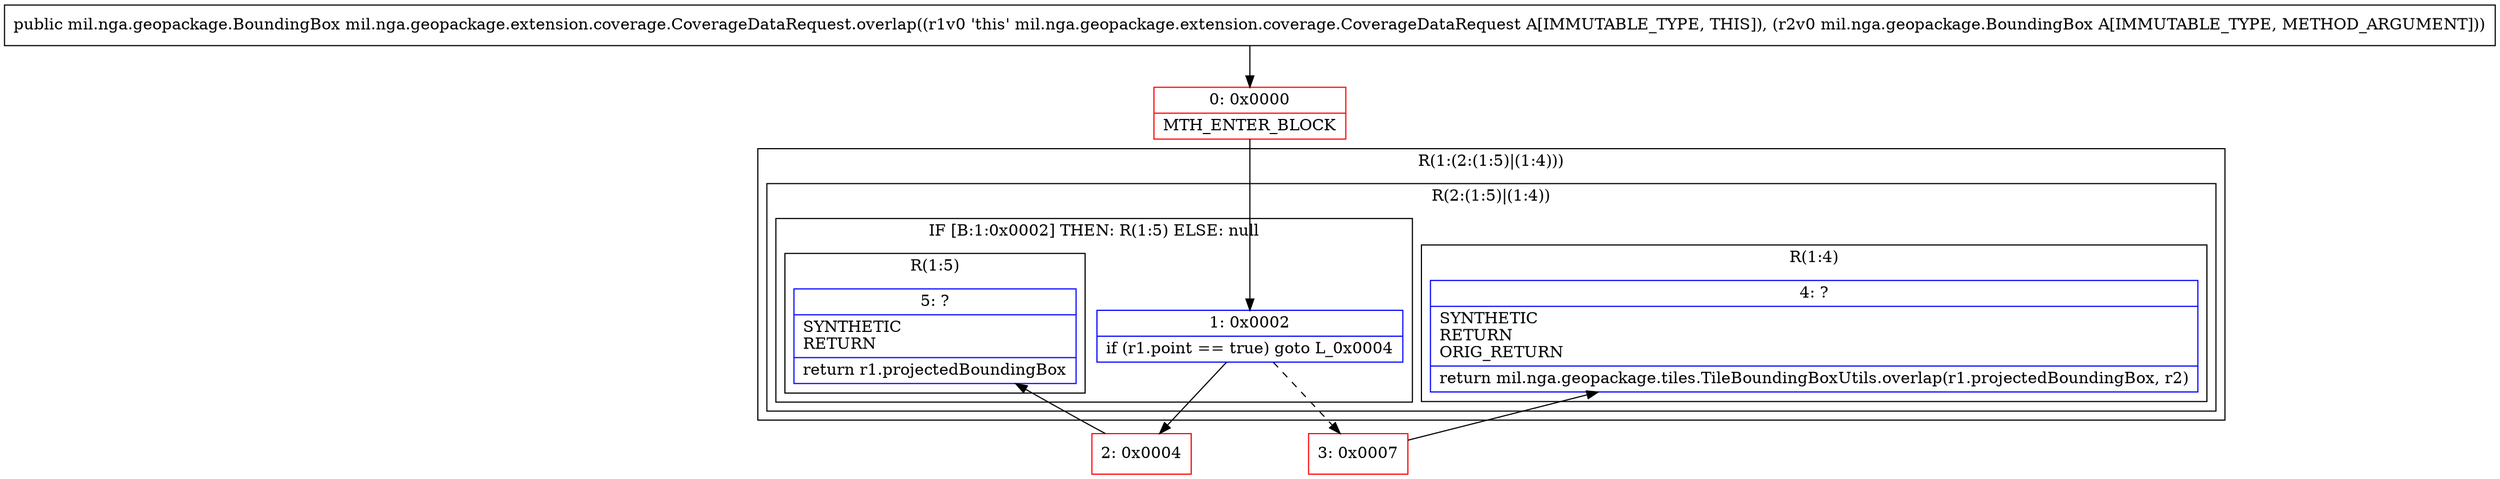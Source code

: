 digraph "CFG formil.nga.geopackage.extension.coverage.CoverageDataRequest.overlap(Lmil\/nga\/geopackage\/BoundingBox;)Lmil\/nga\/geopackage\/BoundingBox;" {
subgraph cluster_Region_1238710147 {
label = "R(1:(2:(1:5)|(1:4)))";
node [shape=record,color=blue];
subgraph cluster_Region_1925555820 {
label = "R(2:(1:5)|(1:4))";
node [shape=record,color=blue];
subgraph cluster_IfRegion_2021533363 {
label = "IF [B:1:0x0002] THEN: R(1:5) ELSE: null";
node [shape=record,color=blue];
Node_1 [shape=record,label="{1\:\ 0x0002|if (r1.point == true) goto L_0x0004\l}"];
subgraph cluster_Region_1370295694 {
label = "R(1:5)";
node [shape=record,color=blue];
Node_5 [shape=record,label="{5\:\ ?|SYNTHETIC\lRETURN\l|return r1.projectedBoundingBox\l}"];
}
}
subgraph cluster_Region_824463639 {
label = "R(1:4)";
node [shape=record,color=blue];
Node_4 [shape=record,label="{4\:\ ?|SYNTHETIC\lRETURN\lORIG_RETURN\l|return mil.nga.geopackage.tiles.TileBoundingBoxUtils.overlap(r1.projectedBoundingBox, r2)\l}"];
}
}
}
Node_0 [shape=record,color=red,label="{0\:\ 0x0000|MTH_ENTER_BLOCK\l}"];
Node_2 [shape=record,color=red,label="{2\:\ 0x0004}"];
Node_3 [shape=record,color=red,label="{3\:\ 0x0007}"];
MethodNode[shape=record,label="{public mil.nga.geopackage.BoundingBox mil.nga.geopackage.extension.coverage.CoverageDataRequest.overlap((r1v0 'this' mil.nga.geopackage.extension.coverage.CoverageDataRequest A[IMMUTABLE_TYPE, THIS]), (r2v0 mil.nga.geopackage.BoundingBox A[IMMUTABLE_TYPE, METHOD_ARGUMENT])) }"];
MethodNode -> Node_0;
Node_1 -> Node_2;
Node_1 -> Node_3[style=dashed];
Node_0 -> Node_1;
Node_2 -> Node_5;
Node_3 -> Node_4;
}

